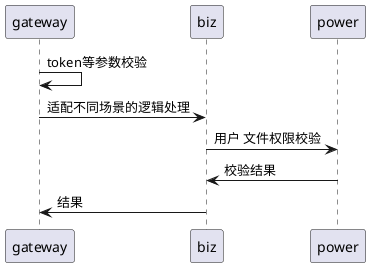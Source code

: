 @startuml
gateway ->gateway: token等参数校验
gateway->biz: 适配不同场景的逻辑处理
biz->power: 用户 文件权限校验
power->biz:校验结果
biz->gateway:结果

@enduml